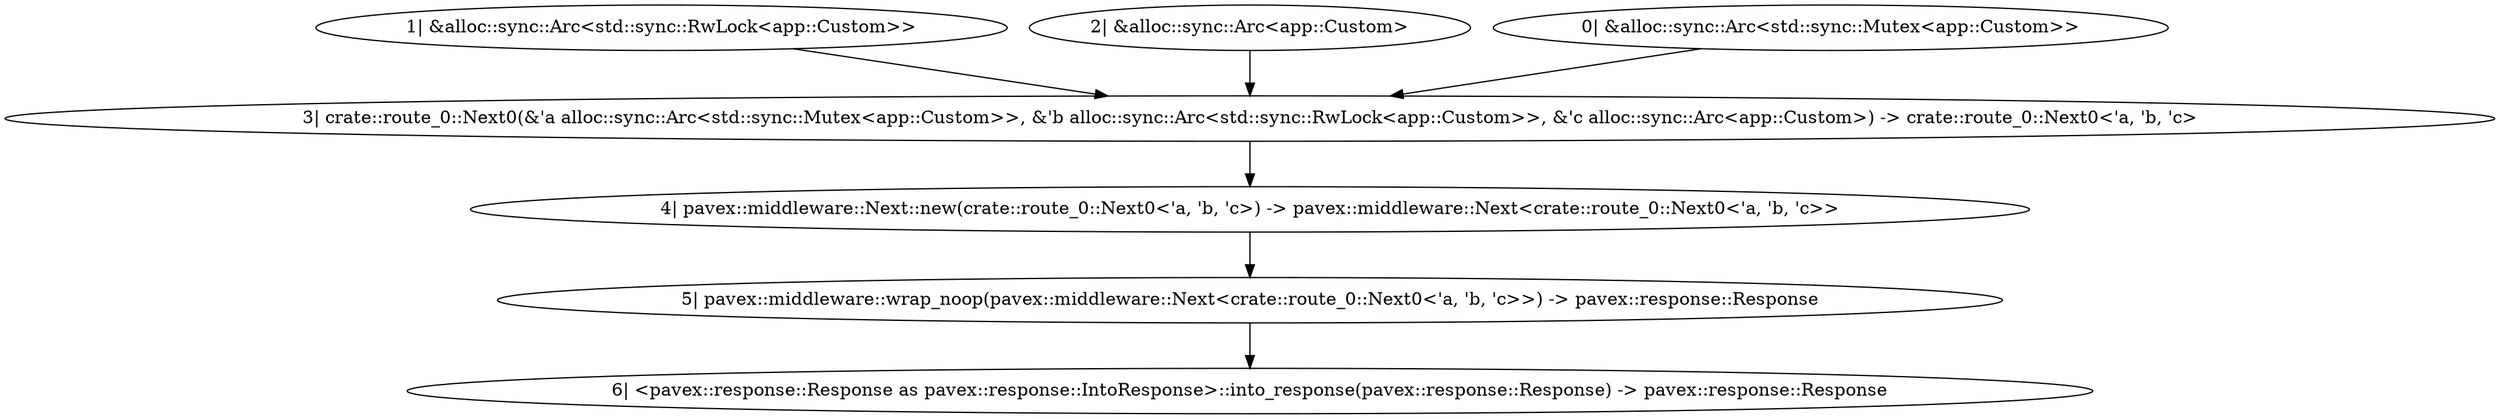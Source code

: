 digraph "GET / - 0" {
    0 [ label = "5| pavex::middleware::wrap_noop(pavex::middleware::Next<crate::route_0::Next0<'a, 'b, 'c>>) -> pavex::response::Response"]
    1 [ label = "4| pavex::middleware::Next::new(crate::route_0::Next0<'a, 'b, 'c>) -> pavex::middleware::Next<crate::route_0::Next0<'a, 'b, 'c>>"]
    2 [ label = "3| crate::route_0::Next0(&'a alloc::sync::Arc<std::sync::Mutex<app::Custom>>, &'b alloc::sync::Arc<std::sync::RwLock<app::Custom>>, &'c alloc::sync::Arc<app::Custom>) -> crate::route_0::Next0<'a, 'b, 'c>"]
    3 [ label = "1| &alloc::sync::Arc<std::sync::RwLock<app::Custom>>"]
    4 [ label = "2| &alloc::sync::Arc<app::Custom>"]
    6 [ label = "6| <pavex::response::Response as pavex::response::IntoResponse>::into_response(pavex::response::Response) -> pavex::response::Response"]
    7 [ label = "0| &alloc::sync::Arc<std::sync::Mutex<app::Custom>>"]
    1 -> 0 [ ]
    2 -> 1 [ ]
    4 -> 2 [ ]
    3 -> 2 [ ]
    0 -> 6 [ ]
    7 -> 2 [ ]
}

digraph "GET / - 1" {
    0 [ label = "3| app::handler(&alloc::sync::Arc<app::Custom>, &alloc::sync::Arc<std::sync::Mutex<app::Custom>>, &alloc::sync::Arc<std::sync::RwLock<app::Custom>>) -> http::StatusCode"]
    1 [ label = "1| &alloc::sync::Arc<std::sync::Mutex<app::Custom>>"]
    2 [ label = "2| &alloc::sync::Arc<std::sync::RwLock<app::Custom>>"]
    4 [ label = "4| <http::StatusCode as pavex::response::IntoResponse>::into_response(http::StatusCode) -> pavex::response::Response"]
    5 [ label = "0| &alloc::sync::Arc<app::Custom>"]
    2 -> 0 [ ]
    1 -> 0 [ ]
    0 -> 4 [ ]
    5 -> 0 [ ]
}

digraph "* * - 0" {
    0 [ label = "3| pavex::middleware::wrap_noop(pavex::middleware::Next<crate::route_1::Next0<'a>>) -> pavex::response::Response"]
    1 [ label = "2| pavex::middleware::Next::new(crate::route_1::Next0<'a>) -> pavex::middleware::Next<crate::route_1::Next0<'a>>"]
    2 [ label = "1| crate::route_1::Next0(&'a pavex::router::AllowedMethods) -> crate::route_1::Next0<'a>"]
    4 [ label = "4| <pavex::response::Response as pavex::response::IntoResponse>::into_response(pavex::response::Response) -> pavex::response::Response"]
    5 [ label = "0| &pavex::router::AllowedMethods"]
    1 -> 0 [ ]
    2 -> 1 [ ]
    0 -> 4 [ ]
    5 -> 2 [ ]
}

digraph "* * - 1" {
    0 [ label = "1| pavex::router::default_fallback(&pavex::router::AllowedMethods) -> pavex::response::Response"]
    2 [ label = "2| <pavex::response::Response as pavex::response::IntoResponse>::into_response(pavex::response::Response) -> pavex::response::Response"]
    3 [ label = "0| &pavex::router::AllowedMethods"]
    0 -> 2 [ ]
    3 -> 0 [ ]
}

digraph app_state {
    0 [ label = "3| crate::ApplicationState(alloc::sync::Arc<app::Custom>, alloc::sync::Arc<std::sync::Mutex<app::Custom>>, alloc::sync::Arc<std::sync::RwLock<app::Custom>>) -> crate::ApplicationState"]
    1 [ label = "2| app::arc() -> alloc::sync::Arc<app::Custom>"]
    2 [ label = "1| app::arc_mutex() -> alloc::sync::Arc<std::sync::Mutex<app::Custom>>"]
    3 [ label = "0| app::arc_rwlock() -> alloc::sync::Arc<std::sync::RwLock<app::Custom>>"]
    3 -> 0 [ ]
    2 -> 0 [ ]
    1 -> 0 [ ]
}